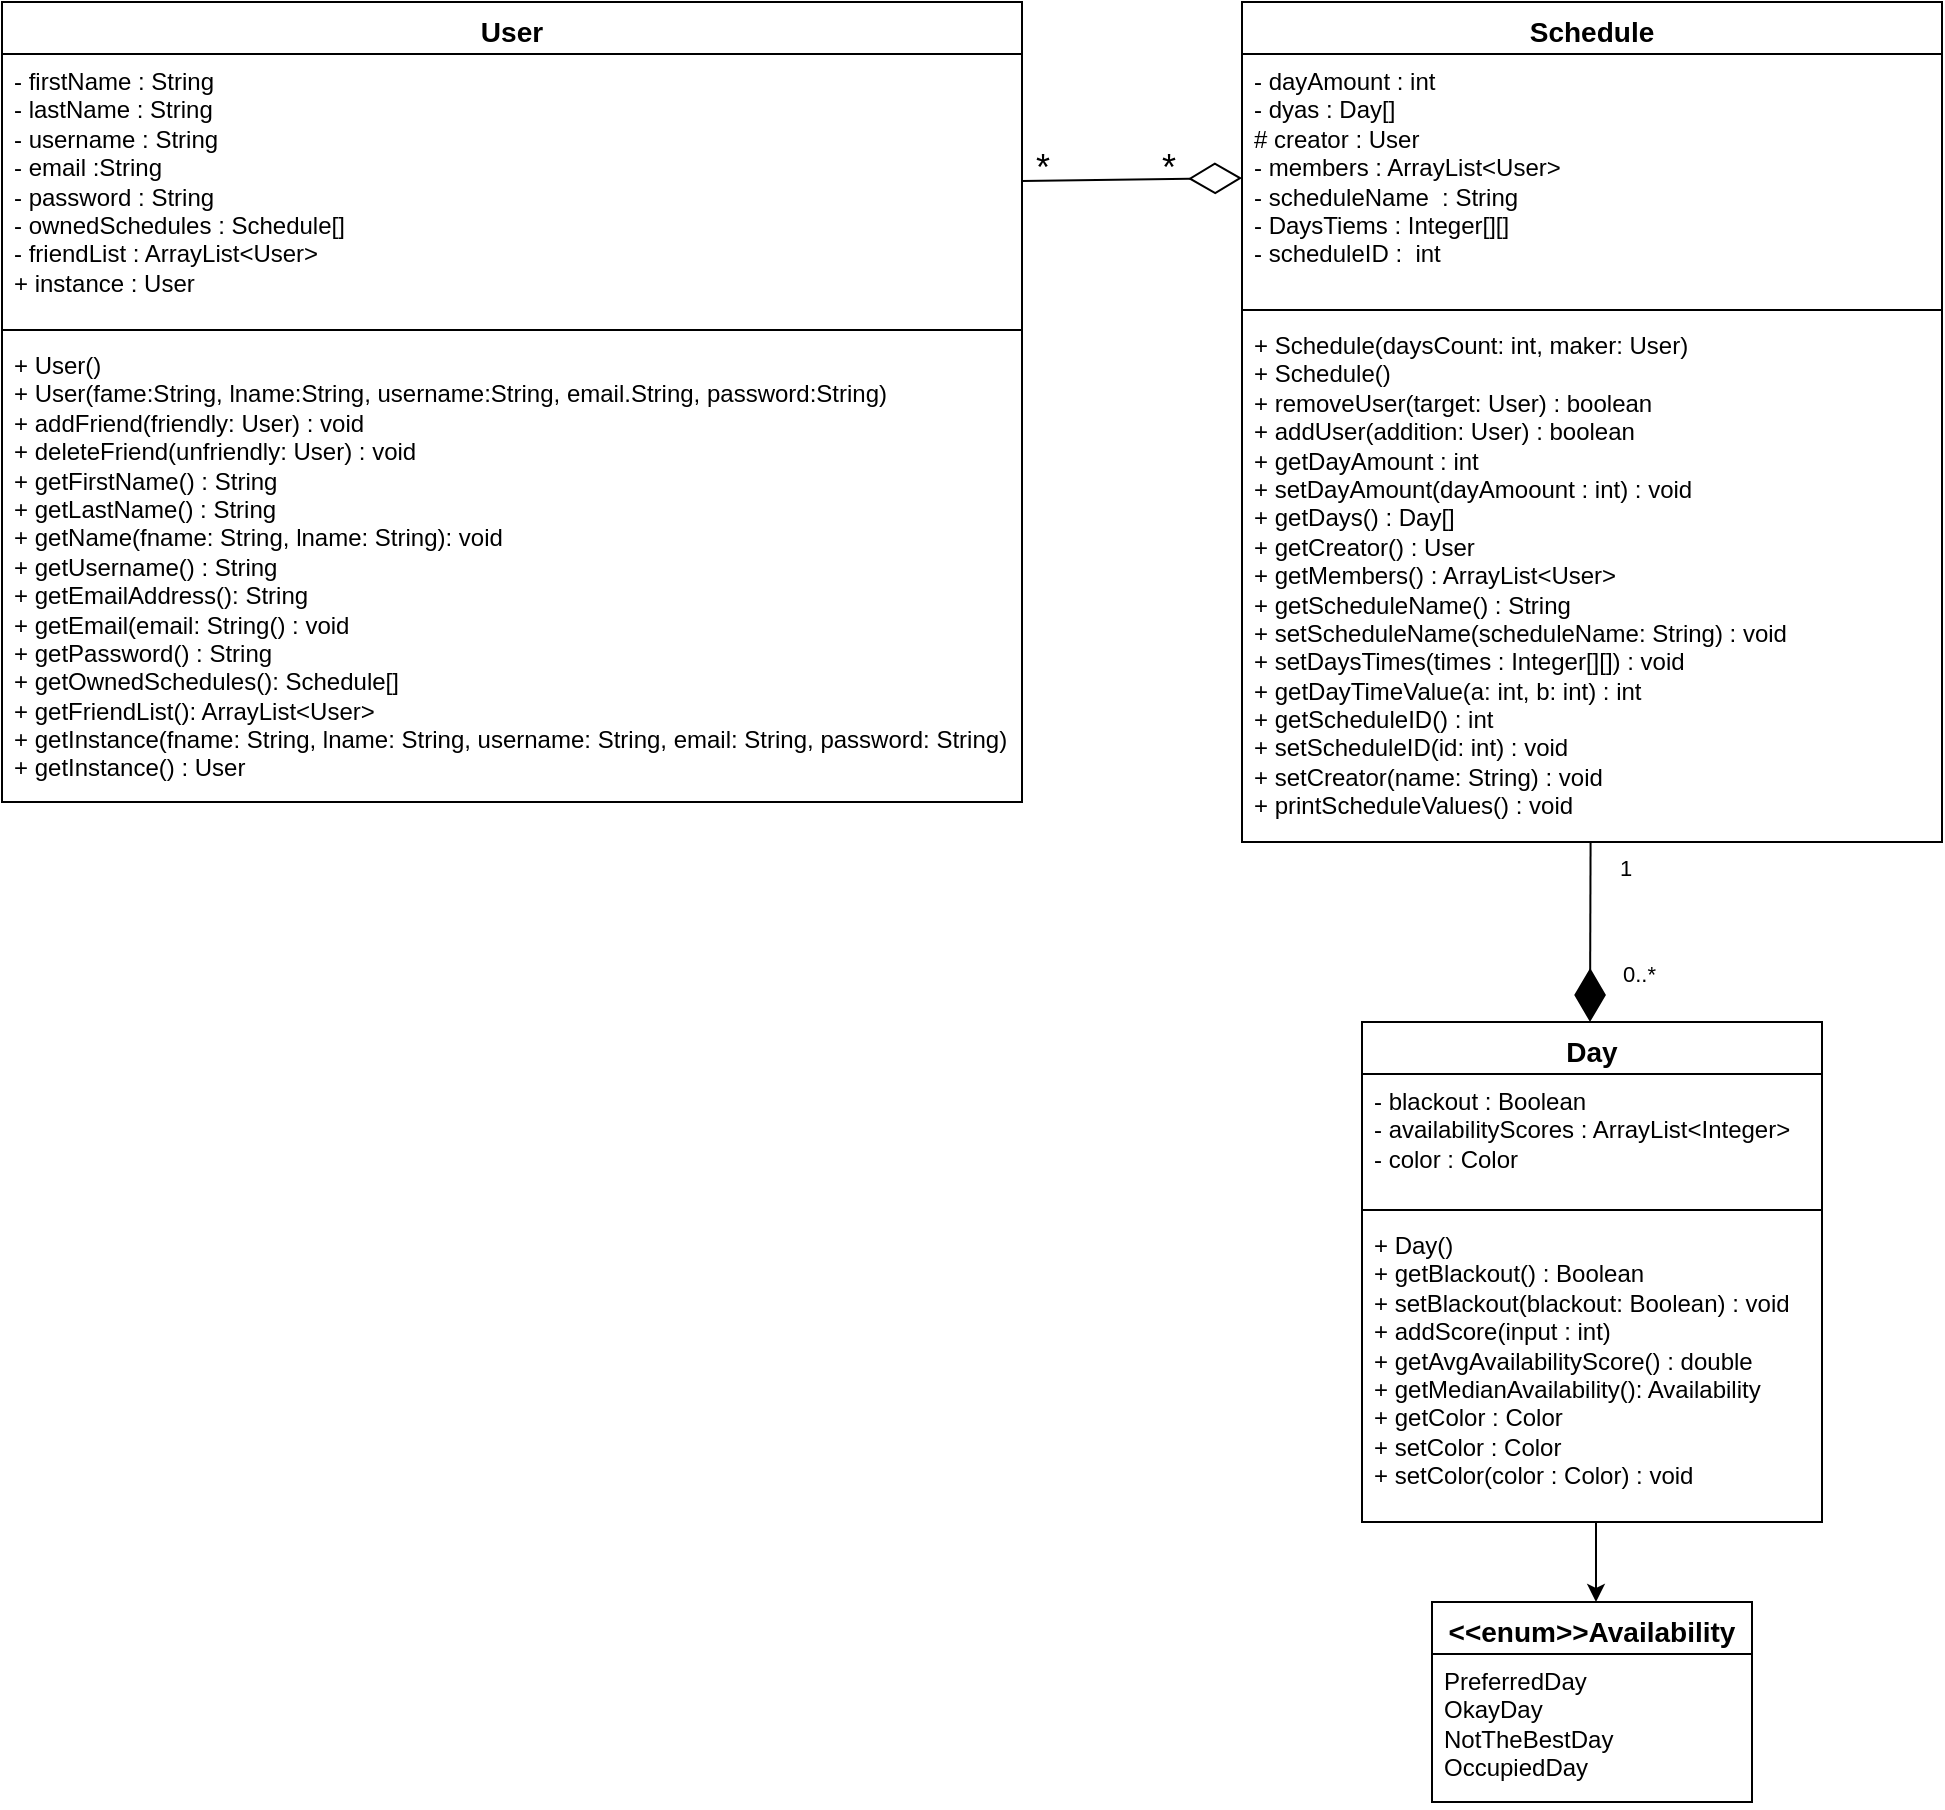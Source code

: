 <mxfile version="21.2.6" type="google">
  <diagram name="페이지-1" id="V8NefDBgOurUIaZ9DB0Y">
    <mxGraphModel grid="1" page="1" gridSize="10" guides="1" tooltips="1" connect="1" arrows="1" fold="1" pageScale="1" pageWidth="827" pageHeight="1169" math="0" shadow="0">
      <root>
        <mxCell id="0" />
        <mxCell id="1" parent="0" />
        <mxCell id="uLCfF43tKAqa5X-lIGRB-1" value="&lt;font style=&quot;font-size: 14px;&quot;&gt;User&lt;/font&gt;" style="swimlane;fontStyle=1;align=center;verticalAlign=top;childLayout=stackLayout;horizontal=1;startSize=26;horizontalStack=0;resizeParent=1;resizeParentMax=0;resizeLast=0;collapsible=1;marginBottom=0;whiteSpace=wrap;html=1;" vertex="1" parent="1">
          <mxGeometry x="30" y="360" width="510" height="400" as="geometry" />
        </mxCell>
        <mxCell id="uLCfF43tKAqa5X-lIGRB-2" value="- firstName : String&lt;br&gt;- lastName : String&lt;br&gt;- username : String&lt;br&gt;- email :String&lt;br&gt;- password : String&lt;br&gt;- ownedSchedules : Schedule[]&lt;br&gt;- friendList : ArrayList&amp;lt;User&amp;gt;&lt;br&gt;+ instance : User" style="text;strokeColor=none;fillColor=none;align=left;verticalAlign=top;spacingLeft=4;spacingRight=4;overflow=hidden;rotatable=0;points=[[0,0.5],[1,0.5]];portConstraint=eastwest;whiteSpace=wrap;html=1;" vertex="1" parent="uLCfF43tKAqa5X-lIGRB-1">
          <mxGeometry y="26" width="510" height="134" as="geometry" />
        </mxCell>
        <mxCell id="uLCfF43tKAqa5X-lIGRB-3" value="" style="line;strokeWidth=1;fillColor=none;align=left;verticalAlign=middle;spacingTop=-1;spacingLeft=3;spacingRight=3;rotatable=0;labelPosition=right;points=[];portConstraint=eastwest;strokeColor=inherit;" vertex="1" parent="uLCfF43tKAqa5X-lIGRB-1">
          <mxGeometry y="160" width="510" height="8" as="geometry" />
        </mxCell>
        <mxCell id="uLCfF43tKAqa5X-lIGRB-4" value="+ User()&lt;br&gt;+ User(fame:String, lname:String, username:String, email.String, password:String)&lt;br&gt;+ addFriend(friendly: User) : void&lt;br&gt;+&amp;nbsp;deleteFriend(unfriendly: User) : void&lt;br&gt;+ getFirstName() : String&lt;br&gt;+&amp;nbsp;getLastName() : String&lt;br&gt;+ getName(fname: String, lname: String): void&lt;br&gt;+ getUsername() : String&lt;br&gt;+ getEmailAddress(): String&lt;br&gt;+ getEmail(email: String() : void&lt;br&gt;+ getPassword() : String&amp;nbsp;&lt;br&gt;+ getOwnedSchedules(): Schedule[]&lt;br&gt;+ getFriendList(): ArrayList&amp;lt;User&amp;gt;&lt;br&gt;+ getInstance(fname: String, lname: String, username: String, email: String, password: String)&lt;br&gt;+ getInstance() : User" style="text;strokeColor=none;fillColor=none;align=left;verticalAlign=top;spacingLeft=4;spacingRight=4;overflow=hidden;rotatable=0;points=[[0,0.5],[1,0.5]];portConstraint=eastwest;whiteSpace=wrap;html=1;" vertex="1" parent="uLCfF43tKAqa5X-lIGRB-1">
          <mxGeometry y="168" width="510" height="232" as="geometry" />
        </mxCell>
        <mxCell id="uLCfF43tKAqa5X-lIGRB-5" value="&lt;font style=&quot;font-size: 14px;&quot;&gt;Schedule&lt;/font&gt;" style="swimlane;fontStyle=1;align=center;verticalAlign=top;childLayout=stackLayout;horizontal=1;startSize=26;horizontalStack=0;resizeParent=1;resizeParentMax=0;resizeLast=0;collapsible=1;marginBottom=0;whiteSpace=wrap;html=1;" vertex="1" parent="1">
          <mxGeometry x="650" y="360" width="350" height="420" as="geometry" />
        </mxCell>
        <mxCell id="uLCfF43tKAqa5X-lIGRB-6" value="-&amp;nbsp;dayAmount : int&lt;br&gt;- dyas : Day[]&lt;br&gt;# creator : User&lt;br&gt;- members : ArrayList&amp;lt;User&amp;gt;&lt;br&gt;- scheduleName&amp;nbsp; : String&lt;br&gt;- DaysTiems : Integer[][]&lt;br&gt;- scheduleID :&amp;nbsp; int&lt;br&gt;" style="text;strokeColor=none;fillColor=none;align=left;verticalAlign=top;spacingLeft=4;spacingRight=4;overflow=hidden;rotatable=0;points=[[0,0.5],[1,0.5]];portConstraint=eastwest;whiteSpace=wrap;html=1;" vertex="1" parent="uLCfF43tKAqa5X-lIGRB-5">
          <mxGeometry y="26" width="350" height="124" as="geometry" />
        </mxCell>
        <mxCell id="uLCfF43tKAqa5X-lIGRB-7" value="" style="line;strokeWidth=1;fillColor=none;align=left;verticalAlign=middle;spacingTop=-1;spacingLeft=3;spacingRight=3;rotatable=0;labelPosition=right;points=[];portConstraint=eastwest;strokeColor=inherit;" vertex="1" parent="uLCfF43tKAqa5X-lIGRB-5">
          <mxGeometry y="150" width="350" height="8" as="geometry" />
        </mxCell>
        <mxCell id="uLCfF43tKAqa5X-lIGRB-8" value="+ Schedule(daysCount: int, maker: User)&lt;br&gt;+ Schedule()&lt;br&gt;+ removeUser(target: User) : boolean&lt;br&gt;+ addUser(addition: User) : boolean&lt;br&gt;+ getDayAmount : int&lt;br&gt;+ setDayAmount(dayAmoount : int) : void&lt;br&gt;+ getDays() : Day[]&lt;br&gt;+ getCreator() : User&lt;br&gt;+ getMembers() : ArrayList&amp;lt;User&amp;gt;&lt;br&gt;+ getScheduleName() : String&lt;br&gt;+ setScheduleName(scheduleName: String) : void&lt;br&gt;+ setDaysTimes(times : Integer[][]) : void&lt;br&gt;+ getDayTimeValue(a: int, b: int) : int&lt;br&gt;+ getScheduleID() : int&lt;br&gt;+ setScheduleID(id: int) : void&lt;br&gt;+ setCreator(name: String) : void&lt;br&gt;+ printScheduleValues() : void&lt;br&gt;" style="text;strokeColor=none;fillColor=none;align=left;verticalAlign=top;spacingLeft=4;spacingRight=4;overflow=hidden;rotatable=0;points=[[0,0.5],[1,0.5]];portConstraint=eastwest;whiteSpace=wrap;html=1;" vertex="1" parent="uLCfF43tKAqa5X-lIGRB-5">
          <mxGeometry y="158" width="350" height="262" as="geometry" />
        </mxCell>
        <mxCell id="uLCfF43tKAqa5X-lIGRB-10" value="&lt;font style=&quot;font-size: 14px;&quot;&gt;Day&lt;/font&gt;" style="swimlane;fontStyle=1;align=center;verticalAlign=top;childLayout=stackLayout;horizontal=1;startSize=26;horizontalStack=0;resizeParent=1;resizeParentMax=0;resizeLast=0;collapsible=1;marginBottom=0;whiteSpace=wrap;html=1;" vertex="1" parent="1">
          <mxGeometry x="710" y="870" width="230" height="250" as="geometry" />
        </mxCell>
        <mxCell id="uLCfF43tKAqa5X-lIGRB-11" value="- blackout : Boolean&lt;br&gt;- availabilityScores : ArrayList&amp;lt;Integer&amp;gt;&lt;br&gt;- color : Color" style="text;strokeColor=none;fillColor=none;align=left;verticalAlign=top;spacingLeft=4;spacingRight=4;overflow=hidden;rotatable=0;points=[[0,0.5],[1,0.5]];portConstraint=eastwest;whiteSpace=wrap;html=1;" vertex="1" parent="uLCfF43tKAqa5X-lIGRB-10">
          <mxGeometry y="26" width="230" height="64" as="geometry" />
        </mxCell>
        <mxCell id="uLCfF43tKAqa5X-lIGRB-12" value="" style="line;strokeWidth=1;fillColor=none;align=left;verticalAlign=middle;spacingTop=-1;spacingLeft=3;spacingRight=3;rotatable=0;labelPosition=right;points=[];portConstraint=eastwest;strokeColor=inherit;" vertex="1" parent="uLCfF43tKAqa5X-lIGRB-10">
          <mxGeometry y="90" width="230" height="8" as="geometry" />
        </mxCell>
        <mxCell id="uLCfF43tKAqa5X-lIGRB-13" value="+ Day()&lt;br&gt;+ getBlackout() : Boolean&amp;nbsp;&lt;br&gt;+ setBlackout(blackout: Boolean) : void&lt;br&gt;+ addScore(input : int)&lt;br&gt;+ getAvgAvailabilityScore() : double&lt;br&gt;+ getMedianAvailability(): Availability&lt;br&gt;+ getColor : Color&lt;br&gt;+ setColor : Color&lt;br&gt;+ setColor(color : Color) : void" style="text;strokeColor=none;fillColor=none;align=left;verticalAlign=top;spacingLeft=4;spacingRight=4;overflow=hidden;rotatable=0;points=[[0,0.5],[1,0.5]];portConstraint=eastwest;whiteSpace=wrap;html=1;" vertex="1" parent="uLCfF43tKAqa5X-lIGRB-10">
          <mxGeometry y="98" width="230" height="152" as="geometry" />
        </mxCell>
        <mxCell id="uLCfF43tKAqa5X-lIGRB-14" value="&lt;font style=&quot;font-size: 14px;&quot;&gt;&amp;lt;&amp;lt;enum&amp;gt;&amp;gt;Availability&lt;/font&gt;" style="swimlane;fontStyle=1;align=center;verticalAlign=top;childLayout=stackLayout;horizontal=1;startSize=26;horizontalStack=0;resizeParent=1;resizeParentMax=0;resizeLast=0;collapsible=1;marginBottom=0;whiteSpace=wrap;html=1;" vertex="1" parent="1">
          <mxGeometry x="745" y="1160" width="160" height="100" as="geometry" />
        </mxCell>
        <mxCell id="uLCfF43tKAqa5X-lIGRB-15" value="PreferredDay&lt;br&gt;OkayDay&lt;br&gt;NotTheBestDay&lt;br&gt;OccupiedDay" style="text;strokeColor=none;fillColor=none;align=left;verticalAlign=top;spacingLeft=4;spacingRight=4;overflow=hidden;rotatable=0;points=[[0,0.5],[1,0.5]];portConstraint=eastwest;whiteSpace=wrap;html=1;" vertex="1" parent="uLCfF43tKAqa5X-lIGRB-14">
          <mxGeometry y="26" width="160" height="74" as="geometry" />
        </mxCell>
        <mxCell id="uLCfF43tKAqa5X-lIGRB-22" value="" style="endArrow=diamondThin;endFill=0;endSize=24;html=1;rounded=0;entryX=0;entryY=0.5;entryDx=0;entryDy=0;" edge="1" parent="1" source="uLCfF43tKAqa5X-lIGRB-2" target="uLCfF43tKAqa5X-lIGRB-6">
          <mxGeometry width="160" relative="1" as="geometry">
            <mxPoint x="460" y="440" as="sourcePoint" />
            <mxPoint x="630" y="440" as="targetPoint" />
          </mxGeometry>
        </mxCell>
        <mxCell id="uLCfF43tKAqa5X-lIGRB-23" value="&lt;font style=&quot;font-size: 18px;&quot;&gt;*&lt;/font&gt;" style="text;html=1;align=center;verticalAlign=middle;resizable=0;points=[];autosize=1;strokeColor=none;fillColor=none;" vertex="1" parent="1">
          <mxGeometry x="535" y="423" width="30" height="40" as="geometry" />
        </mxCell>
        <mxCell id="uLCfF43tKAqa5X-lIGRB-24" value="&lt;font style=&quot;font-size: 18px;&quot;&gt;*&lt;/font&gt;" style="text;html=1;align=center;verticalAlign=middle;resizable=0;points=[];autosize=1;strokeColor=none;fillColor=none;" vertex="1" parent="1">
          <mxGeometry x="598" y="423" width="30" height="40" as="geometry" />
        </mxCell>
        <mxCell id="uLCfF43tKAqa5X-lIGRB-31" value="" style="endArrow=classic;html=1;rounded=0;" edge="1" parent="1">
          <mxGeometry width="50" height="50" relative="1" as="geometry">
            <mxPoint x="827" y="1120" as="sourcePoint" />
            <mxPoint x="827" y="1160" as="targetPoint" />
          </mxGeometry>
        </mxCell>
        <mxCell id="uLCfF43tKAqa5X-lIGRB-33" value="" style="endArrow=diamondThin;endFill=1;endSize=24;html=1;rounded=0;" edge="1" parent="1">
          <mxGeometry width="160" relative="1" as="geometry">
            <mxPoint x="824.29" y="780" as="sourcePoint" />
            <mxPoint x="824" y="870" as="targetPoint" />
          </mxGeometry>
        </mxCell>
        <mxCell id="uLCfF43tKAqa5X-lIGRB-34" value="1" style="edgeLabel;resizable=0;html=1;align=left;verticalAlign=bottom;" connectable="0" vertex="1" parent="1">
          <mxGeometry x="710" y="810" as="geometry">
            <mxPoint x="127" y="-9" as="offset" />
          </mxGeometry>
        </mxCell>
        <mxCell id="uLCfF43tKAqa5X-lIGRB-35" value="0..*" style="edgeLabel;resizable=0;html=1;align=right;verticalAlign=bottom;" connectable="0" vertex="1" parent="1">
          <mxGeometry x="447.577" y="987" as="geometry">
            <mxPoint x="410" y="-133" as="offset" />
          </mxGeometry>
        </mxCell>
      </root>
    </mxGraphModel>
  </diagram>
</mxfile>
